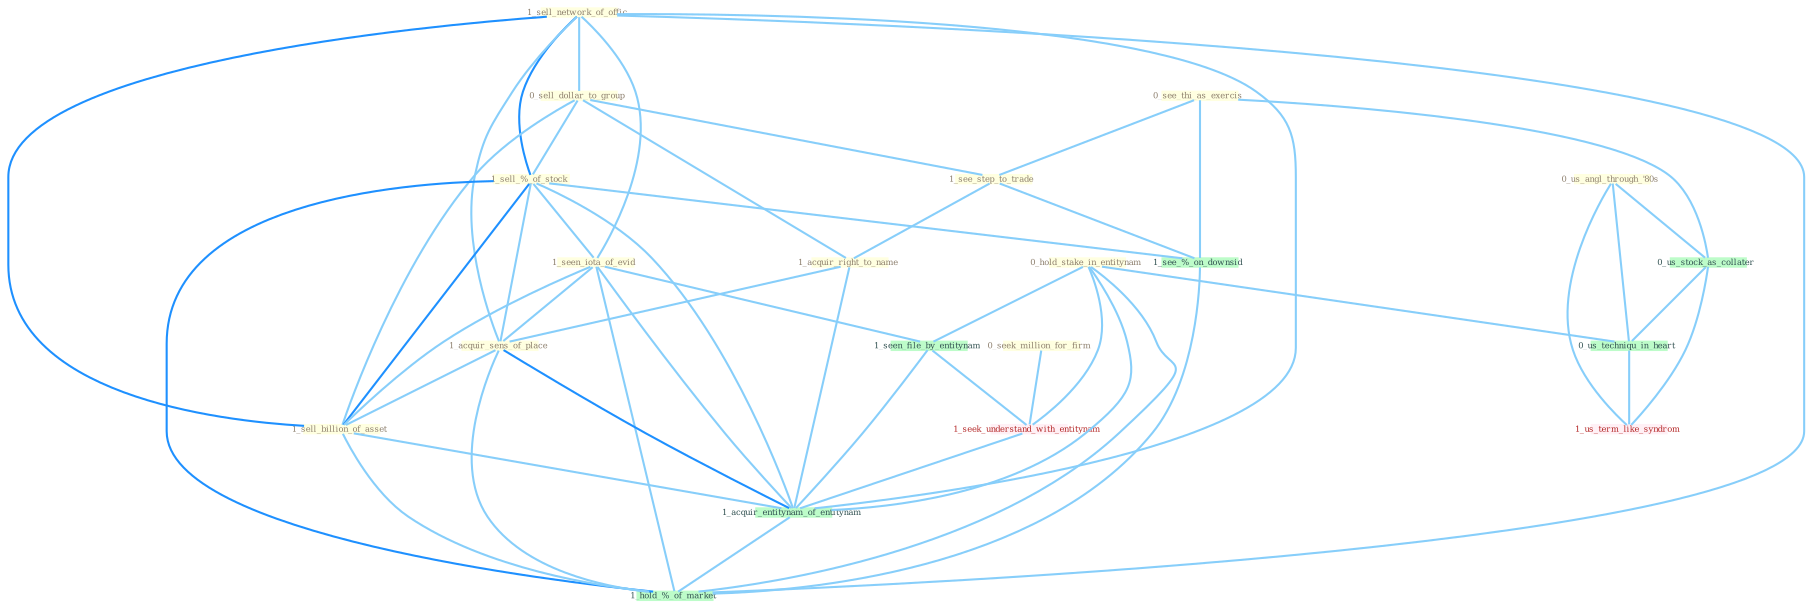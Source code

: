 Graph G{ 
    node
    [shape=polygon,style=filled,width=.5,height=.06,color="#BDFCC9",fixedsize=true,fontsize=4,
    fontcolor="#2f4f4f"];
    {node
    [color="#ffffe0", fontcolor="#8b7d6b"] "1_sell_network_of_offic " "0_sell_dollar_to_group " "1_sell_%_of_stock " "1_seen_iota_of_evid " "0_seek_million_for_firm " "0_see_thi_as_exercis " "1_see_step_to_trade " "1_acquir_right_to_name " "1_acquir_sens_of_place " "1_sell_billion_of_asset " "0_hold_stake_in_entitynam " "0_us_angl_through_'80s "}
{node [color="#fff0f5", fontcolor="#b22222"] "1_seek_understand_with_entitynam " "1_us_term_like_syndrom "}
edge [color="#B0E2FF"];

	"1_sell_network_of_offic " -- "0_sell_dollar_to_group " [w="1", color="#87cefa" ];
	"1_sell_network_of_offic " -- "1_sell_%_of_stock " [w="2", color="#1e90ff" , len=0.8];
	"1_sell_network_of_offic " -- "1_seen_iota_of_evid " [w="1", color="#87cefa" ];
	"1_sell_network_of_offic " -- "1_acquir_sens_of_place " [w="1", color="#87cefa" ];
	"1_sell_network_of_offic " -- "1_sell_billion_of_asset " [w="2", color="#1e90ff" , len=0.8];
	"1_sell_network_of_offic " -- "1_acquir_entitynam_of_entitynam " [w="1", color="#87cefa" ];
	"1_sell_network_of_offic " -- "1_hold_%_of_market " [w="1", color="#87cefa" ];
	"0_sell_dollar_to_group " -- "1_sell_%_of_stock " [w="1", color="#87cefa" ];
	"0_sell_dollar_to_group " -- "1_see_step_to_trade " [w="1", color="#87cefa" ];
	"0_sell_dollar_to_group " -- "1_acquir_right_to_name " [w="1", color="#87cefa" ];
	"0_sell_dollar_to_group " -- "1_sell_billion_of_asset " [w="1", color="#87cefa" ];
	"1_sell_%_of_stock " -- "1_seen_iota_of_evid " [w="1", color="#87cefa" ];
	"1_sell_%_of_stock " -- "1_acquir_sens_of_place " [w="1", color="#87cefa" ];
	"1_sell_%_of_stock " -- "1_sell_billion_of_asset " [w="2", color="#1e90ff" , len=0.8];
	"1_sell_%_of_stock " -- "1_acquir_entitynam_of_entitynam " [w="1", color="#87cefa" ];
	"1_sell_%_of_stock " -- "1_see_%_on_downsid " [w="1", color="#87cefa" ];
	"1_sell_%_of_stock " -- "1_hold_%_of_market " [w="2", color="#1e90ff" , len=0.8];
	"1_seen_iota_of_evid " -- "1_acquir_sens_of_place " [w="1", color="#87cefa" ];
	"1_seen_iota_of_evid " -- "1_sell_billion_of_asset " [w="1", color="#87cefa" ];
	"1_seen_iota_of_evid " -- "1_seen_file_by_entitynam " [w="1", color="#87cefa" ];
	"1_seen_iota_of_evid " -- "1_acquir_entitynam_of_entitynam " [w="1", color="#87cefa" ];
	"1_seen_iota_of_evid " -- "1_hold_%_of_market " [w="1", color="#87cefa" ];
	"0_seek_million_for_firm " -- "1_seek_understand_with_entitynam " [w="1", color="#87cefa" ];
	"0_see_thi_as_exercis " -- "1_see_step_to_trade " [w="1", color="#87cefa" ];
	"0_see_thi_as_exercis " -- "0_us_stock_as_collater " [w="1", color="#87cefa" ];
	"0_see_thi_as_exercis " -- "1_see_%_on_downsid " [w="1", color="#87cefa" ];
	"1_see_step_to_trade " -- "1_acquir_right_to_name " [w="1", color="#87cefa" ];
	"1_see_step_to_trade " -- "1_see_%_on_downsid " [w="1", color="#87cefa" ];
	"1_acquir_right_to_name " -- "1_acquir_sens_of_place " [w="1", color="#87cefa" ];
	"1_acquir_right_to_name " -- "1_acquir_entitynam_of_entitynam " [w="1", color="#87cefa" ];
	"1_acquir_sens_of_place " -- "1_sell_billion_of_asset " [w="1", color="#87cefa" ];
	"1_acquir_sens_of_place " -- "1_acquir_entitynam_of_entitynam " [w="2", color="#1e90ff" , len=0.8];
	"1_acquir_sens_of_place " -- "1_hold_%_of_market " [w="1", color="#87cefa" ];
	"1_sell_billion_of_asset " -- "1_acquir_entitynam_of_entitynam " [w="1", color="#87cefa" ];
	"1_sell_billion_of_asset " -- "1_hold_%_of_market " [w="1", color="#87cefa" ];
	"0_hold_stake_in_entitynam " -- "1_seen_file_by_entitynam " [w="1", color="#87cefa" ];
	"0_hold_stake_in_entitynam " -- "1_seek_understand_with_entitynam " [w="1", color="#87cefa" ];
	"0_hold_stake_in_entitynam " -- "1_acquir_entitynam_of_entitynam " [w="1", color="#87cefa" ];
	"0_hold_stake_in_entitynam " -- "0_us_techniqu_in_heart " [w="1", color="#87cefa" ];
	"0_hold_stake_in_entitynam " -- "1_hold_%_of_market " [w="1", color="#87cefa" ];
	"0_us_angl_through_'80s " -- "0_us_stock_as_collater " [w="1", color="#87cefa" ];
	"0_us_angl_through_'80s " -- "0_us_techniqu_in_heart " [w="1", color="#87cefa" ];
	"0_us_angl_through_'80s " -- "1_us_term_like_syndrom " [w="1", color="#87cefa" ];
	"1_seen_file_by_entitynam " -- "1_seek_understand_with_entitynam " [w="1", color="#87cefa" ];
	"1_seen_file_by_entitynam " -- "1_acquir_entitynam_of_entitynam " [w="1", color="#87cefa" ];
	"0_us_stock_as_collater " -- "0_us_techniqu_in_heart " [w="1", color="#87cefa" ];
	"0_us_stock_as_collater " -- "1_us_term_like_syndrom " [w="1", color="#87cefa" ];
	"1_seek_understand_with_entitynam " -- "1_acquir_entitynam_of_entitynam " [w="1", color="#87cefa" ];
	"1_acquir_entitynam_of_entitynam " -- "1_hold_%_of_market " [w="1", color="#87cefa" ];
	"0_us_techniqu_in_heart " -- "1_us_term_like_syndrom " [w="1", color="#87cefa" ];
	"1_see_%_on_downsid " -- "1_hold_%_of_market " [w="1", color="#87cefa" ];
}